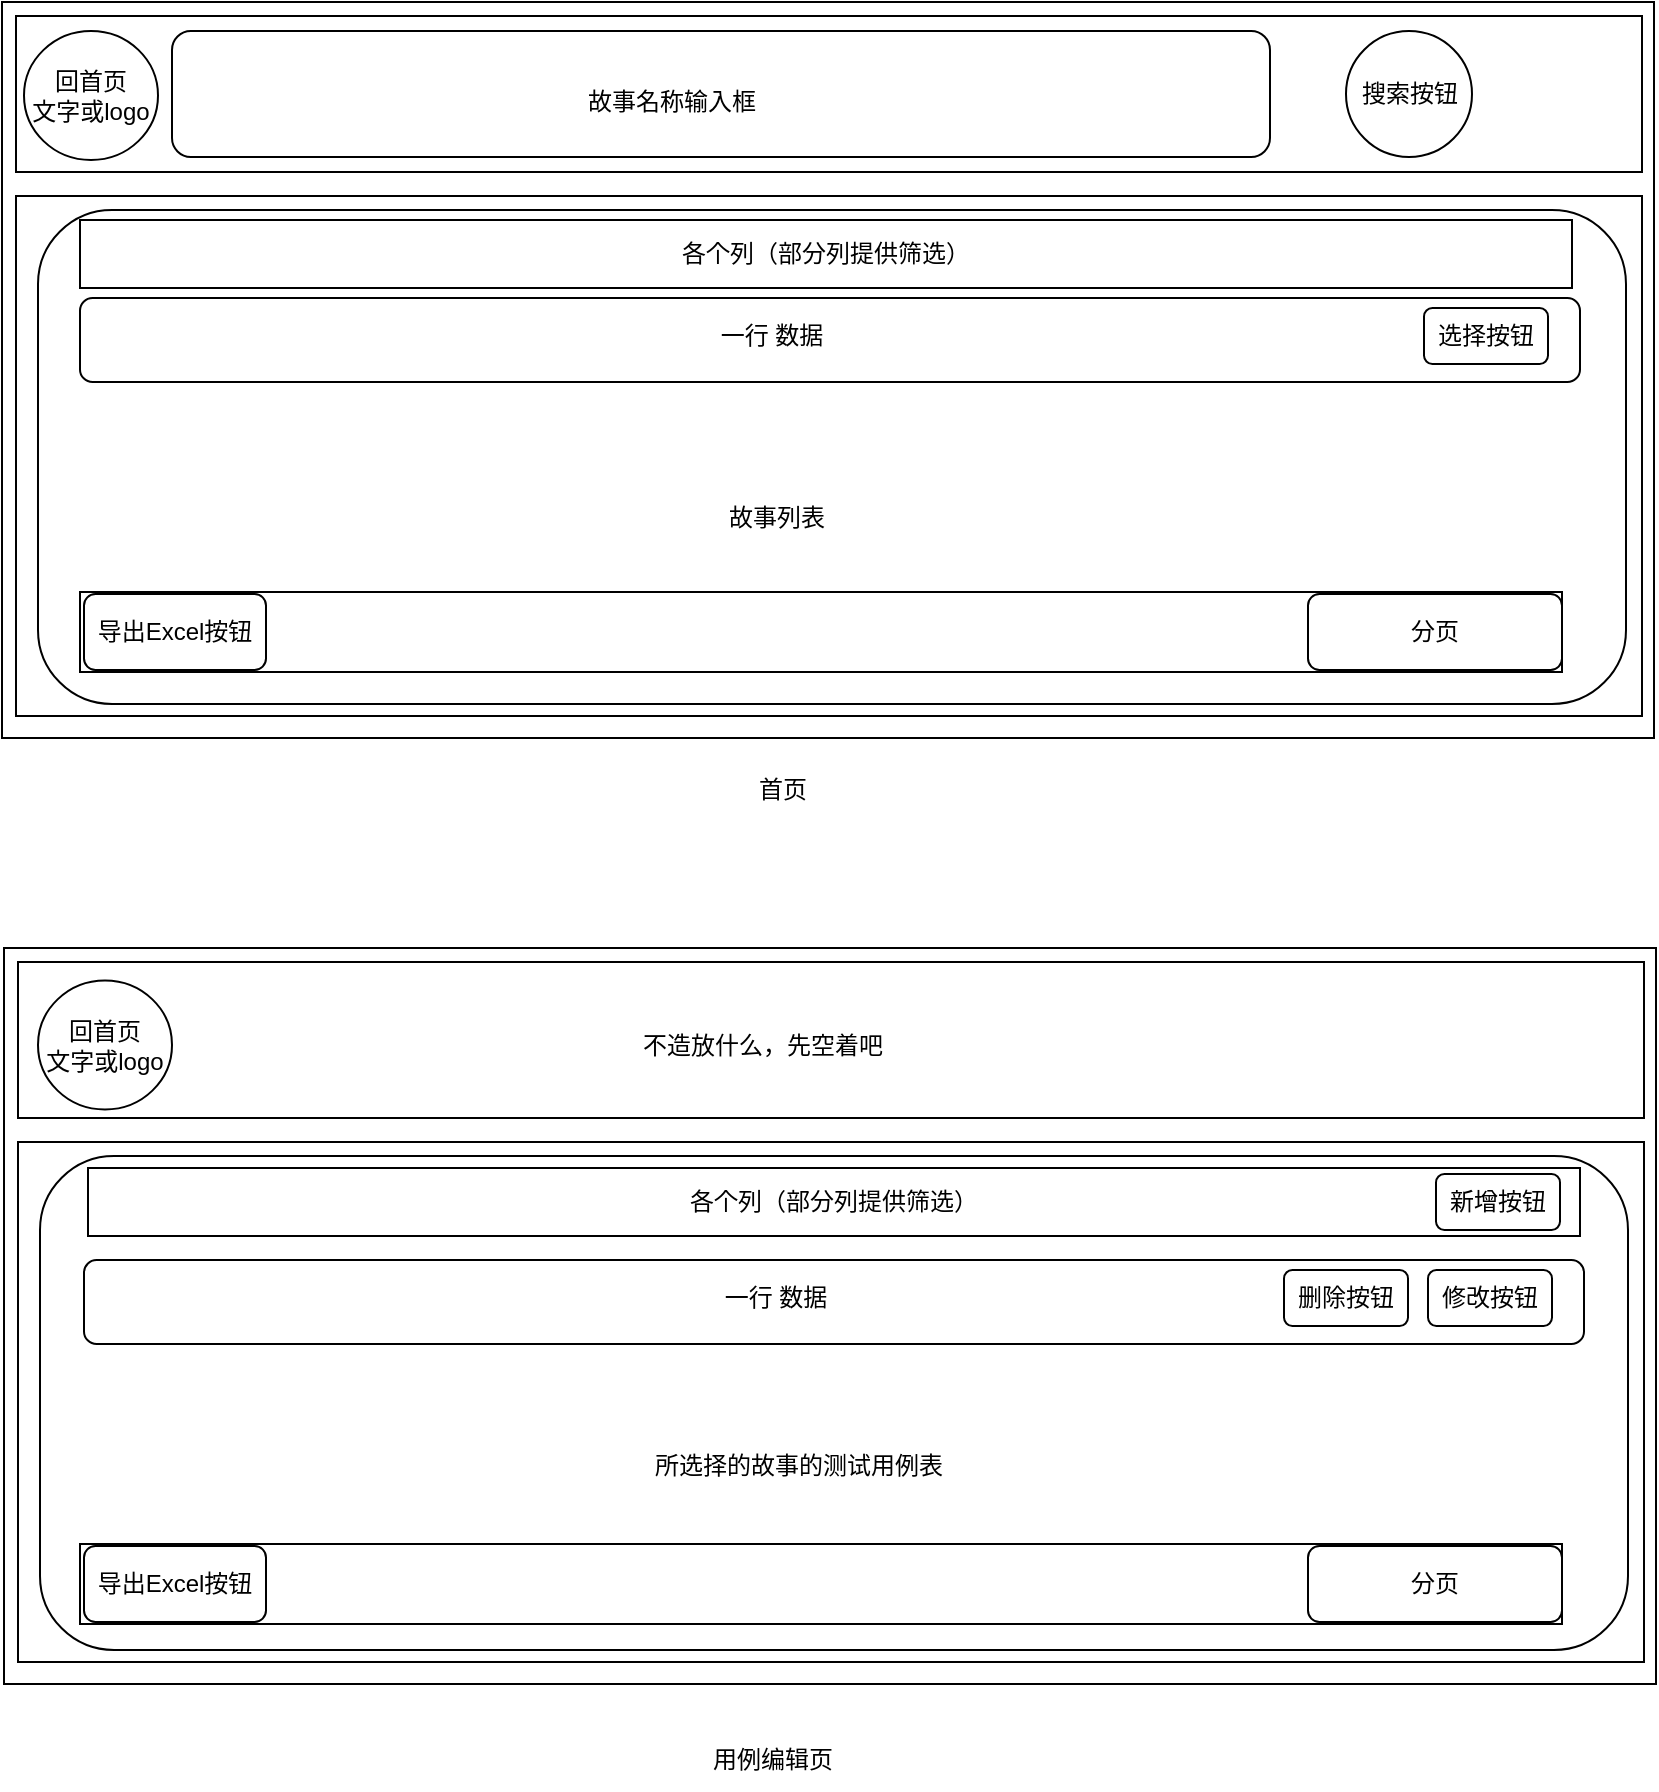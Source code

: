 <mxfile version="13.8.8" type="github">
  <diagram id="KSNdyoD9CJhGDInZiR0q" name="Page-1">
    <mxGraphModel dx="1038" dy="580" grid="0" gridSize="10" guides="1" tooltips="1" connect="1" arrows="1" fold="1" page="1" pageScale="1" pageWidth="827" pageHeight="1169" math="0" shadow="0">
      <root>
        <mxCell id="0" />
        <mxCell id="1" parent="0" />
        <mxCell id="_sOLBBAnQOJj8jyo4fsQ-3" value="" style="rounded=0;whiteSpace=wrap;html=1;" parent="1" vertex="1">
          <mxGeometry width="826" height="368" as="geometry" />
        </mxCell>
        <mxCell id="_sOLBBAnQOJj8jyo4fsQ-4" value="" style="rounded=0;whiteSpace=wrap;html=1;" parent="1" vertex="1">
          <mxGeometry x="7" y="7" width="813" height="78" as="geometry" />
        </mxCell>
        <mxCell id="_sOLBBAnQOJj8jyo4fsQ-5" value="" style="rounded=1;whiteSpace=wrap;html=1;" parent="1" vertex="1">
          <mxGeometry x="85" y="14.5" width="549" height="63" as="geometry" />
        </mxCell>
        <mxCell id="_sOLBBAnQOJj8jyo4fsQ-6" value="" style="ellipse;whiteSpace=wrap;html=1;aspect=fixed;" parent="1" vertex="1">
          <mxGeometry x="672" y="14.5" width="63" height="63" as="geometry" />
        </mxCell>
        <mxCell id="_sOLBBAnQOJj8jyo4fsQ-7" value="" style="rounded=0;whiteSpace=wrap;html=1;" parent="1" vertex="1">
          <mxGeometry x="7" y="97" width="813" height="260" as="geometry" />
        </mxCell>
        <mxCell id="_sOLBBAnQOJj8jyo4fsQ-8" value="" style="rounded=1;whiteSpace=wrap;html=1;" parent="1" vertex="1">
          <mxGeometry x="18" y="104" width="794" height="247" as="geometry" />
        </mxCell>
        <mxCell id="JLEJkPaVuerRpg4LAD68-1" value="故事名称输入框" style="text;html=1;strokeColor=none;fillColor=none;align=center;verticalAlign=middle;whiteSpace=wrap;rounded=0;" parent="1" vertex="1">
          <mxGeometry x="135.5" y="31" width="398" height="38" as="geometry" />
        </mxCell>
        <mxCell id="JLEJkPaVuerRpg4LAD68-2" value="搜索按钮" style="text;html=1;strokeColor=none;fillColor=none;align=center;verticalAlign=middle;whiteSpace=wrap;rounded=0;" parent="1" vertex="1">
          <mxGeometry x="677.5" y="34.5" width="52" height="23" as="geometry" />
        </mxCell>
        <mxCell id="JLEJkPaVuerRpg4LAD68-3" value="故事列表" style="text;html=1;strokeColor=none;fillColor=none;align=center;verticalAlign=middle;whiteSpace=wrap;rounded=0;" parent="1" vertex="1">
          <mxGeometry x="92" y="217" width="591" height="81" as="geometry" />
        </mxCell>
        <mxCell id="JLEJkPaVuerRpg4LAD68-4" value="" style="rounded=0;whiteSpace=wrap;html=1;" parent="1" vertex="1">
          <mxGeometry x="1" y="473" width="826" height="368" as="geometry" />
        </mxCell>
        <mxCell id="JLEJkPaVuerRpg4LAD68-5" value="" style="rounded=0;whiteSpace=wrap;html=1;" parent="1" vertex="1">
          <mxGeometry x="8" y="480" width="813" height="78" as="geometry" />
        </mxCell>
        <mxCell id="JLEJkPaVuerRpg4LAD68-8" value="" style="rounded=0;whiteSpace=wrap;html=1;" parent="1" vertex="1">
          <mxGeometry x="8" y="570" width="813" height="260" as="geometry" />
        </mxCell>
        <mxCell id="JLEJkPaVuerRpg4LAD68-9" value="" style="rounded=1;whiteSpace=wrap;html=1;" parent="1" vertex="1">
          <mxGeometry x="19" y="577" width="794" height="247" as="geometry" />
        </mxCell>
        <mxCell id="JLEJkPaVuerRpg4LAD68-12" value="所选择的故事的测试用例表" style="text;html=1;strokeColor=none;fillColor=none;align=center;verticalAlign=middle;whiteSpace=wrap;rounded=0;" parent="1" vertex="1">
          <mxGeometry x="101" y="683" width="595" height="97" as="geometry" />
        </mxCell>
        <mxCell id="JLEJkPaVuerRpg4LAD68-15" value="不造放什么，先空着吧" style="text;html=1;strokeColor=none;fillColor=none;align=center;verticalAlign=middle;whiteSpace=wrap;rounded=0;" parent="1" vertex="1">
          <mxGeometry x="159" y="497" width="443" height="49" as="geometry" />
        </mxCell>
        <mxCell id="JLEJkPaVuerRpg4LAD68-16" value="各个列（部分列提供筛选）" style="rounded=0;whiteSpace=wrap;html=1;" parent="1" vertex="1">
          <mxGeometry x="39" y="109" width="746" height="34" as="geometry" />
        </mxCell>
        <mxCell id="JLEJkPaVuerRpg4LAD68-18" value="" style="rounded=1;whiteSpace=wrap;html=1;" parent="1" vertex="1">
          <mxGeometry x="39" y="148" width="750" height="42" as="geometry" />
        </mxCell>
        <mxCell id="JLEJkPaVuerRpg4LAD68-17" value="选择按钮" style="rounded=1;whiteSpace=wrap;html=1;" parent="1" vertex="1">
          <mxGeometry x="711" y="153" width="62" height="28" as="geometry" />
        </mxCell>
        <mxCell id="JLEJkPaVuerRpg4LAD68-19" value="一行 数据" style="text;html=1;strokeColor=none;fillColor=none;align=center;verticalAlign=middle;whiteSpace=wrap;rounded=0;" parent="1" vertex="1">
          <mxGeometry x="67" y="155.5" width="636" height="23" as="geometry" />
        </mxCell>
        <mxCell id="JLEJkPaVuerRpg4LAD68-20" value="各个列（部分列提供筛选）" style="rounded=0;whiteSpace=wrap;html=1;" parent="1" vertex="1">
          <mxGeometry x="43" y="583" width="746" height="34" as="geometry" />
        </mxCell>
        <mxCell id="JLEJkPaVuerRpg4LAD68-21" value="" style="rounded=1;whiteSpace=wrap;html=1;" parent="1" vertex="1">
          <mxGeometry x="41" y="629" width="750" height="42" as="geometry" />
        </mxCell>
        <mxCell id="JLEJkPaVuerRpg4LAD68-22" value="修改按钮" style="rounded=1;whiteSpace=wrap;html=1;" parent="1" vertex="1">
          <mxGeometry x="713" y="634" width="62" height="28" as="geometry" />
        </mxCell>
        <mxCell id="JLEJkPaVuerRpg4LAD68-23" value="一行 数据" style="text;html=1;strokeColor=none;fillColor=none;align=center;verticalAlign=middle;whiteSpace=wrap;rounded=0;" parent="1" vertex="1">
          <mxGeometry x="69" y="636.5" width="636" height="23" as="geometry" />
        </mxCell>
        <mxCell id="JLEJkPaVuerRpg4LAD68-24" value="删除按钮" style="rounded=1;whiteSpace=wrap;html=1;" parent="1" vertex="1">
          <mxGeometry x="641" y="634" width="62" height="28" as="geometry" />
        </mxCell>
        <mxCell id="JLEJkPaVuerRpg4LAD68-25" value="新增按钮" style="rounded=1;whiteSpace=wrap;html=1;" parent="1" vertex="1">
          <mxGeometry x="717" y="586" width="62" height="28" as="geometry" />
        </mxCell>
        <mxCell id="JLEJkPaVuerRpg4LAD68-26" value="" style="rounded=0;whiteSpace=wrap;html=1;" parent="1" vertex="1">
          <mxGeometry x="39" y="295" width="741" height="40" as="geometry" />
        </mxCell>
        <mxCell id="JLEJkPaVuerRpg4LAD68-27" value="导出Excel按钮" style="rounded=1;whiteSpace=wrap;html=1;" parent="1" vertex="1">
          <mxGeometry x="41" y="296" width="91" height="38" as="geometry" />
        </mxCell>
        <mxCell id="JLEJkPaVuerRpg4LAD68-28" value="分页" style="rounded=1;whiteSpace=wrap;html=1;" parent="1" vertex="1">
          <mxGeometry x="653" y="296" width="127" height="38" as="geometry" />
        </mxCell>
        <mxCell id="JLEJkPaVuerRpg4LAD68-29" value="" style="rounded=0;whiteSpace=wrap;html=1;" parent="1" vertex="1">
          <mxGeometry x="39" y="771" width="741" height="40" as="geometry" />
        </mxCell>
        <mxCell id="JLEJkPaVuerRpg4LAD68-30" value="导出Excel按钮" style="rounded=1;whiteSpace=wrap;html=1;" parent="1" vertex="1">
          <mxGeometry x="41" y="772" width="91" height="38" as="geometry" />
        </mxCell>
        <mxCell id="JLEJkPaVuerRpg4LAD68-31" value="分页" style="rounded=1;whiteSpace=wrap;html=1;" parent="1" vertex="1">
          <mxGeometry x="653" y="772" width="127" height="38" as="geometry" />
        </mxCell>
        <mxCell id="JLEJkPaVuerRpg4LAD68-32" value="首页" style="text;html=1;strokeColor=none;fillColor=none;align=center;verticalAlign=middle;whiteSpace=wrap;rounded=0;" parent="1" vertex="1">
          <mxGeometry x="338" y="379" width="105" height="30" as="geometry" />
        </mxCell>
        <mxCell id="JLEJkPaVuerRpg4LAD68-33" value="用例编辑页" style="text;html=1;strokeColor=none;fillColor=none;align=center;verticalAlign=middle;whiteSpace=wrap;rounded=0;" parent="1" vertex="1">
          <mxGeometry x="332.5" y="864" width="105" height="30" as="geometry" />
        </mxCell>
        <mxCell id="JLEJkPaVuerRpg4LAD68-34" value="回首页&lt;br&gt;文字或logo" style="ellipse;whiteSpace=wrap;html=1;" parent="1" vertex="1">
          <mxGeometry x="11" y="14.5" width="67" height="64.5" as="geometry" />
        </mxCell>
        <mxCell id="JLEJkPaVuerRpg4LAD68-35" value="回首页&lt;br&gt;文字或logo" style="ellipse;whiteSpace=wrap;html=1;" parent="1" vertex="1">
          <mxGeometry x="18" y="489.25" width="67" height="64.5" as="geometry" />
        </mxCell>
      </root>
    </mxGraphModel>
  </diagram>
</mxfile>
